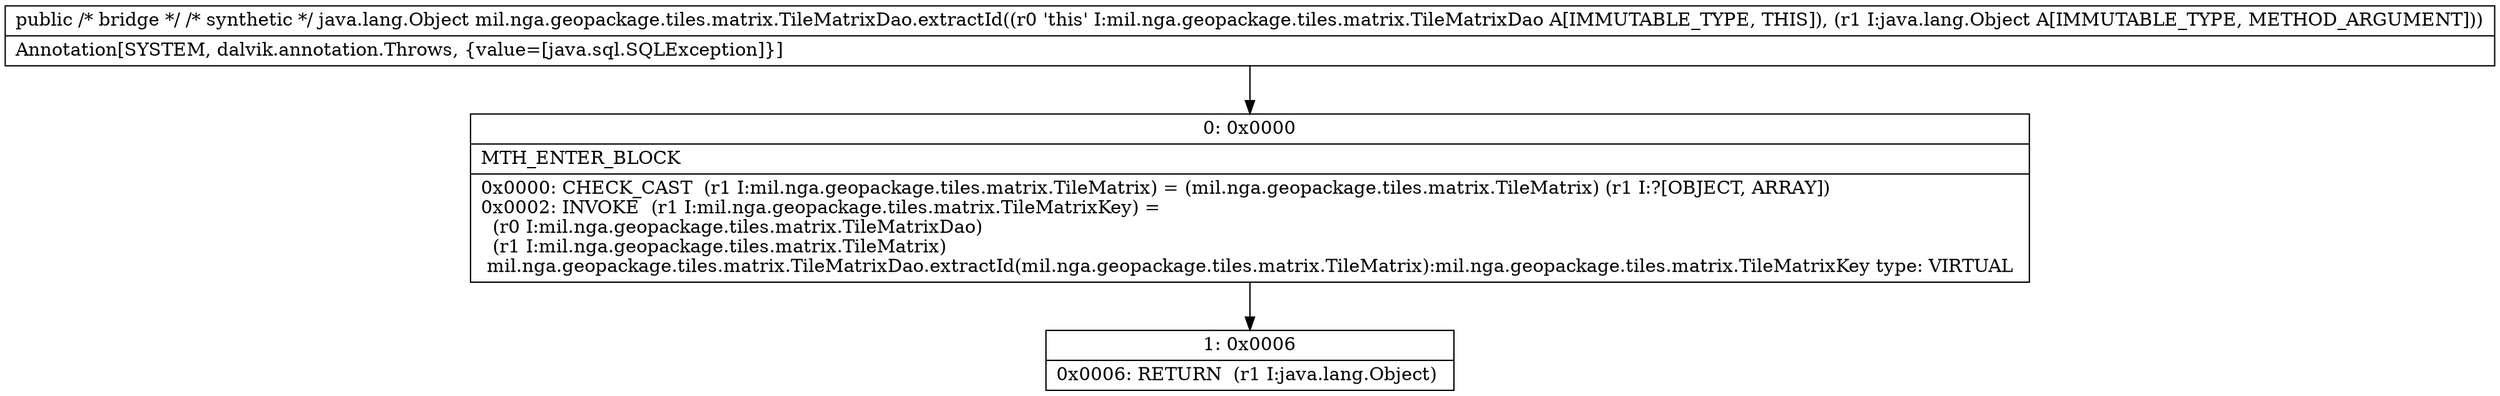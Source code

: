 digraph "CFG formil.nga.geopackage.tiles.matrix.TileMatrixDao.extractId(Ljava\/lang\/Object;)Ljava\/lang\/Object;" {
Node_0 [shape=record,label="{0\:\ 0x0000|MTH_ENTER_BLOCK\l|0x0000: CHECK_CAST  (r1 I:mil.nga.geopackage.tiles.matrix.TileMatrix) = (mil.nga.geopackage.tiles.matrix.TileMatrix) (r1 I:?[OBJECT, ARRAY]) \l0x0002: INVOKE  (r1 I:mil.nga.geopackage.tiles.matrix.TileMatrixKey) = \l  (r0 I:mil.nga.geopackage.tiles.matrix.TileMatrixDao)\l  (r1 I:mil.nga.geopackage.tiles.matrix.TileMatrix)\l mil.nga.geopackage.tiles.matrix.TileMatrixDao.extractId(mil.nga.geopackage.tiles.matrix.TileMatrix):mil.nga.geopackage.tiles.matrix.TileMatrixKey type: VIRTUAL \l}"];
Node_1 [shape=record,label="{1\:\ 0x0006|0x0006: RETURN  (r1 I:java.lang.Object) \l}"];
MethodNode[shape=record,label="{public \/* bridge *\/ \/* synthetic *\/ java.lang.Object mil.nga.geopackage.tiles.matrix.TileMatrixDao.extractId((r0 'this' I:mil.nga.geopackage.tiles.matrix.TileMatrixDao A[IMMUTABLE_TYPE, THIS]), (r1 I:java.lang.Object A[IMMUTABLE_TYPE, METHOD_ARGUMENT]))  | Annotation[SYSTEM, dalvik.annotation.Throws, \{value=[java.sql.SQLException]\}]\l}"];
MethodNode -> Node_0;
Node_0 -> Node_1;
}

